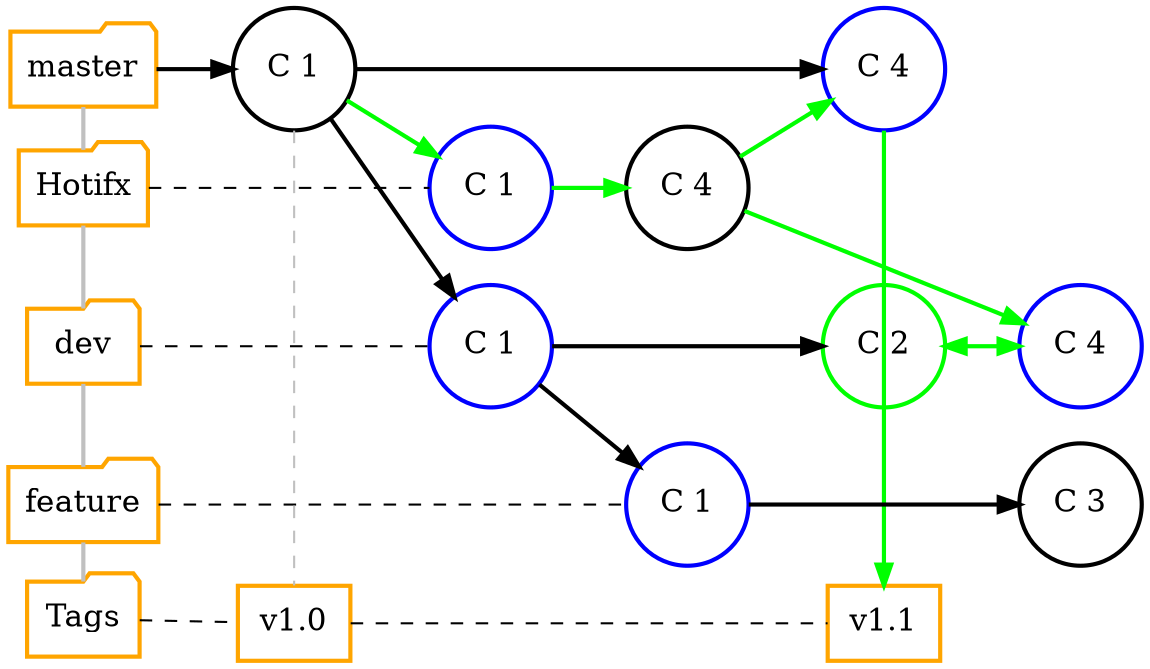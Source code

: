 digraph git_scenario_6 {
    splines=line
    rankdir="LR"
    bgcolor="transparent"

    edge[style=bold]

    /* Nodes representing the branches */
    node[ fontsize=15.0,style="bold", shape=folder, color=orange]
    master [group="master"]
    hotfix [label="Hotifx", group="hotfix"]
    dev [group="dev"]
    feature [label="feature", group="feature"]
    tags [label="Tags", group="tags"]

    /* Nodes representing commit */
    node[ fontsize=15.0,shape=circle, color=""]
    C_1[label="C 1", group="master"]
    C_2[label="C 2", group="dev", color="green"]
    C_3[label="C 3", group="feature"]
    C_4[label="C 4", group="hotfix"]

    /* Nodes representing pointer */
    node[color="blue"]
    C_1_D [label="C 1", group="dev"]
    C_4_D [label="C 4", group="dev"]
    C_4_M [label="C 4", group="master"]
    C_1_F_1 [label="C 1", group="feature"]
    C_1_H_1 [label="C 1", group="hotfix"]

    /* Nodes representing Tags */
    node[shape=rect,fontsize=15.0,color=orange]
    T_1 [label="v1.0", group="release"]
    T_2 [label="v1.1", group="release"]

    /* Define master branch commits */
    master -> C_1 -> C_4_M
    feature -> C_1_F_1 [arrowhead=none,style="dashed"]
    dev -> C_1_D [arrowhead=none,style="dashed"]
    tags -> T_1 -> T_2 [arrowhead=none,style="dashed"]
    hotfix -> C_1_H_1 [arrowhead=none,style="dashed"]
    C_2 -> C_4_D [dir=both, color="green"]

    /* 1. inter branch commit */
    C_1 -> C_1_D -> C_1_F_1
    C_1 -> C_1_H_1 -> C_4 -> { C_4_M C_4_D } [color="green"]
    C_4_M -> T_2 [color="green"]
    C_1_D -> C_2
    C_1_F_1 -> C_3

    /* 2. Git Tags */
    edge[arrowhead=none, style=dashed, color="gray"]
    C_1 -> T_1

    /* Connect branches with invis edges, to declare ordering this way */
    edge[style=invis,style=bold]
    master -> hotfix -> dev -> feature -> tags

    {rank=same; C_1 T_1 }
    {rank=same; T_2 C_4_M}
    {rank=same; C_2 C_4_M}
    {rank=same; C_4_D C_3}
    {rank=same; master hotfix dev feature tags}
}
